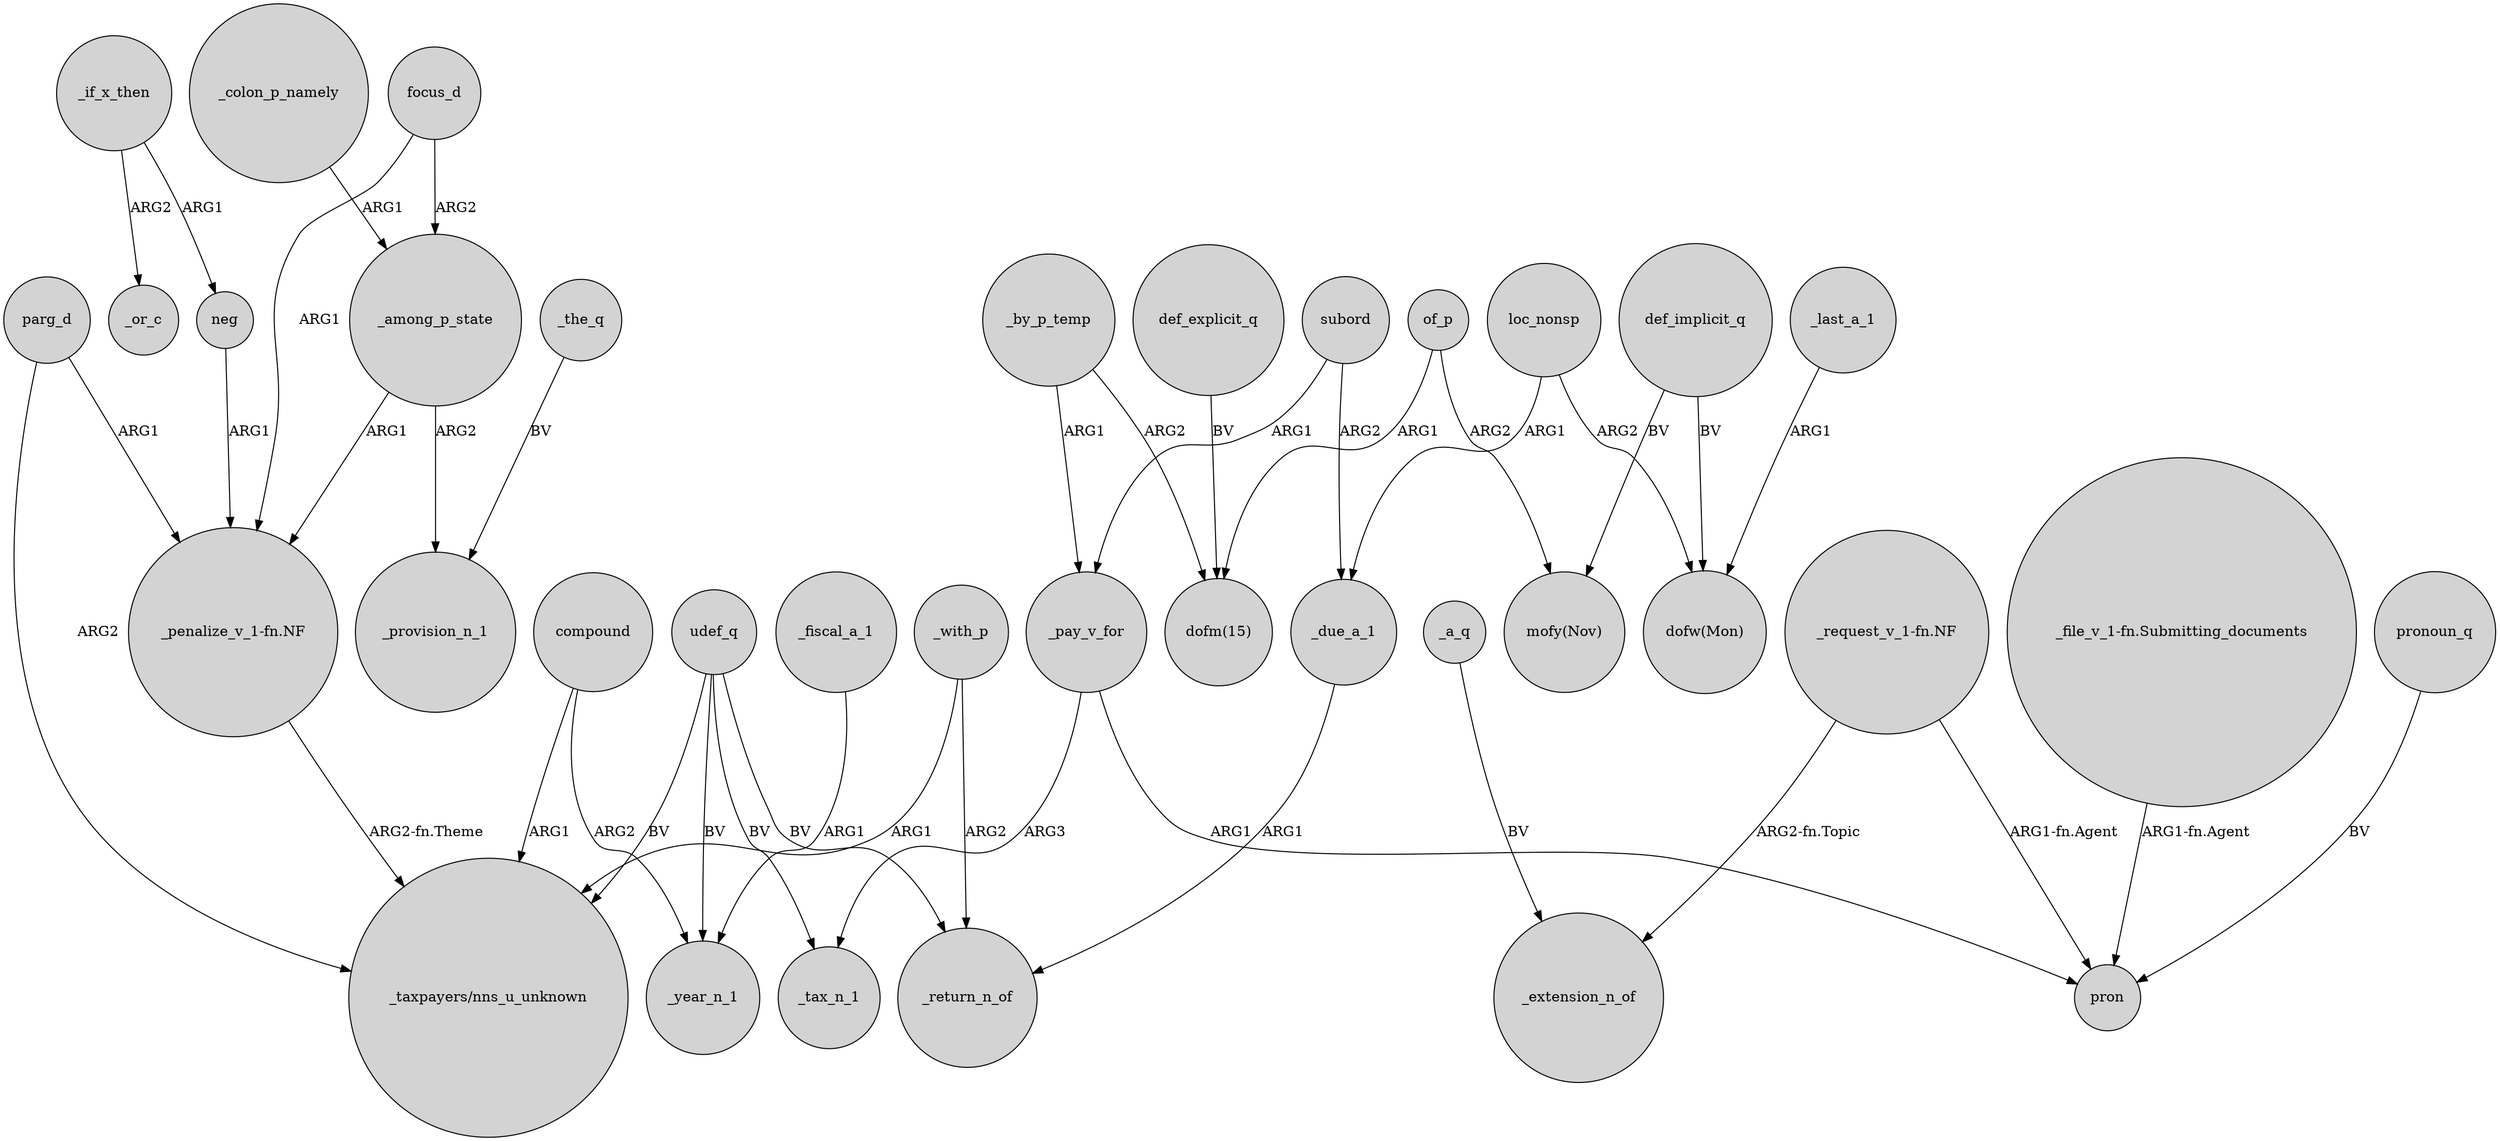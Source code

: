 digraph {
	node [shape=circle style=filled]
	def_explicit_q -> "dofm(15)" [label=BV]
	parg_d -> "_taxpayers/nns_u_unknown" [label=ARG2]
	_if_x_then -> neg [label=ARG1]
	subord -> _pay_v_for [label=ARG1]
	udef_q -> _return_n_of [label=BV]
	subord -> _due_a_1 [label=ARG2]
	_pay_v_for -> _tax_n_1 [label=ARG3]
	_pay_v_for -> pron [label=ARG1]
	_colon_p_namely -> _among_p_state [label=ARG1]
	compound -> "_taxpayers/nns_u_unknown" [label=ARG1]
	"_request_v_1-fn.NF" -> _extension_n_of [label="ARG2-fn.Topic"]
	_among_p_state -> _provision_n_1 [label=ARG2]
	focus_d -> "_penalize_v_1-fn.NF" [label=ARG1]
	_among_p_state -> "_penalize_v_1-fn.NF" [label=ARG1]
	"_request_v_1-fn.NF" -> pron [label="ARG1-fn.Agent"]
	_due_a_1 -> _return_n_of [label=ARG1]
	_by_p_temp -> _pay_v_for [label=ARG1]
	loc_nonsp -> _due_a_1 [label=ARG1]
	pronoun_q -> pron [label=BV]
	udef_q -> _tax_n_1 [label=BV]
	_a_q -> _extension_n_of [label=BV]
	def_implicit_q -> "dofw(Mon)" [label=BV]
	"_penalize_v_1-fn.NF" -> "_taxpayers/nns_u_unknown" [label="ARG2-fn.Theme"]
	_with_p -> _return_n_of [label=ARG2]
	udef_q -> "_taxpayers/nns_u_unknown" [label=BV]
	"_file_v_1-fn.Submitting_documents" -> pron [label="ARG1-fn.Agent"]
	_the_q -> _provision_n_1 [label=BV]
	parg_d -> "_penalize_v_1-fn.NF" [label=ARG1]
	_last_a_1 -> "dofw(Mon)" [label=ARG1]
	loc_nonsp -> "dofw(Mon)" [label=ARG2]
	_by_p_temp -> "dofm(15)" [label=ARG2]
	udef_q -> _year_n_1 [label=BV]
	of_p -> "mofy(Nov)" [label=ARG2]
	_with_p -> "_taxpayers/nns_u_unknown" [label=ARG1]
	_if_x_then -> _or_c [label=ARG2]
	def_implicit_q -> "mofy(Nov)" [label=BV]
	_fiscal_a_1 -> _year_n_1 [label=ARG1]
	of_p -> "dofm(15)" [label=ARG1]
	focus_d -> _among_p_state [label=ARG2]
	neg -> "_penalize_v_1-fn.NF" [label=ARG1]
	compound -> _year_n_1 [label=ARG2]
}
